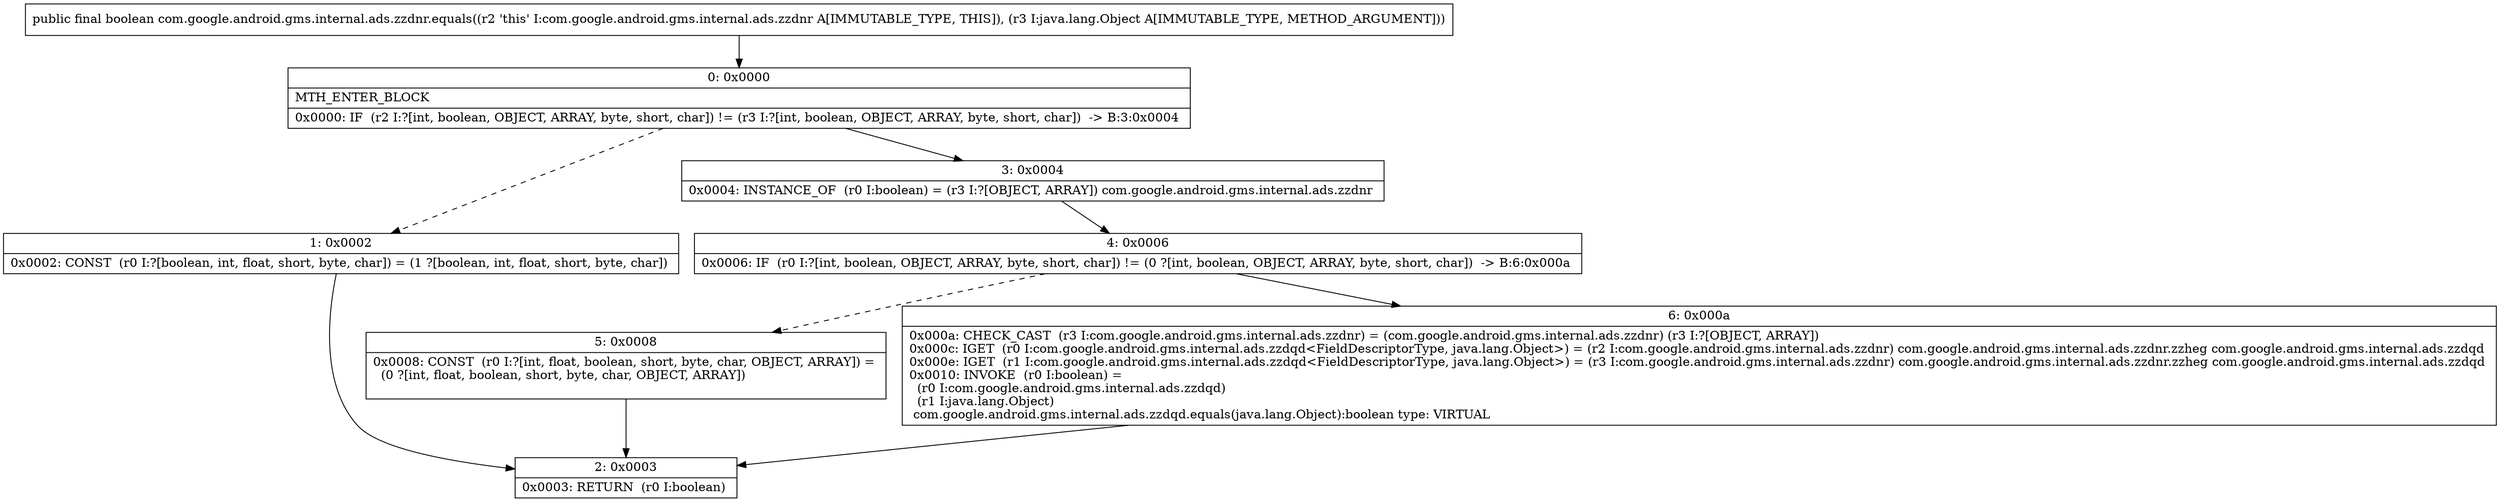 digraph "CFG forcom.google.android.gms.internal.ads.zzdnr.equals(Ljava\/lang\/Object;)Z" {
Node_0 [shape=record,label="{0\:\ 0x0000|MTH_ENTER_BLOCK\l|0x0000: IF  (r2 I:?[int, boolean, OBJECT, ARRAY, byte, short, char]) != (r3 I:?[int, boolean, OBJECT, ARRAY, byte, short, char])  \-\> B:3:0x0004 \l}"];
Node_1 [shape=record,label="{1\:\ 0x0002|0x0002: CONST  (r0 I:?[boolean, int, float, short, byte, char]) = (1 ?[boolean, int, float, short, byte, char]) \l}"];
Node_2 [shape=record,label="{2\:\ 0x0003|0x0003: RETURN  (r0 I:boolean) \l}"];
Node_3 [shape=record,label="{3\:\ 0x0004|0x0004: INSTANCE_OF  (r0 I:boolean) = (r3 I:?[OBJECT, ARRAY]) com.google.android.gms.internal.ads.zzdnr \l}"];
Node_4 [shape=record,label="{4\:\ 0x0006|0x0006: IF  (r0 I:?[int, boolean, OBJECT, ARRAY, byte, short, char]) != (0 ?[int, boolean, OBJECT, ARRAY, byte, short, char])  \-\> B:6:0x000a \l}"];
Node_5 [shape=record,label="{5\:\ 0x0008|0x0008: CONST  (r0 I:?[int, float, boolean, short, byte, char, OBJECT, ARRAY]) = \l  (0 ?[int, float, boolean, short, byte, char, OBJECT, ARRAY])\l \l}"];
Node_6 [shape=record,label="{6\:\ 0x000a|0x000a: CHECK_CAST  (r3 I:com.google.android.gms.internal.ads.zzdnr) = (com.google.android.gms.internal.ads.zzdnr) (r3 I:?[OBJECT, ARRAY]) \l0x000c: IGET  (r0 I:com.google.android.gms.internal.ads.zzdqd\<FieldDescriptorType, java.lang.Object\>) = (r2 I:com.google.android.gms.internal.ads.zzdnr) com.google.android.gms.internal.ads.zzdnr.zzheg com.google.android.gms.internal.ads.zzdqd \l0x000e: IGET  (r1 I:com.google.android.gms.internal.ads.zzdqd\<FieldDescriptorType, java.lang.Object\>) = (r3 I:com.google.android.gms.internal.ads.zzdnr) com.google.android.gms.internal.ads.zzdnr.zzheg com.google.android.gms.internal.ads.zzdqd \l0x0010: INVOKE  (r0 I:boolean) = \l  (r0 I:com.google.android.gms.internal.ads.zzdqd)\l  (r1 I:java.lang.Object)\l com.google.android.gms.internal.ads.zzdqd.equals(java.lang.Object):boolean type: VIRTUAL \l}"];
MethodNode[shape=record,label="{public final boolean com.google.android.gms.internal.ads.zzdnr.equals((r2 'this' I:com.google.android.gms.internal.ads.zzdnr A[IMMUTABLE_TYPE, THIS]), (r3 I:java.lang.Object A[IMMUTABLE_TYPE, METHOD_ARGUMENT])) }"];
MethodNode -> Node_0;
Node_0 -> Node_1[style=dashed];
Node_0 -> Node_3;
Node_1 -> Node_2;
Node_3 -> Node_4;
Node_4 -> Node_5[style=dashed];
Node_4 -> Node_6;
Node_5 -> Node_2;
Node_6 -> Node_2;
}

